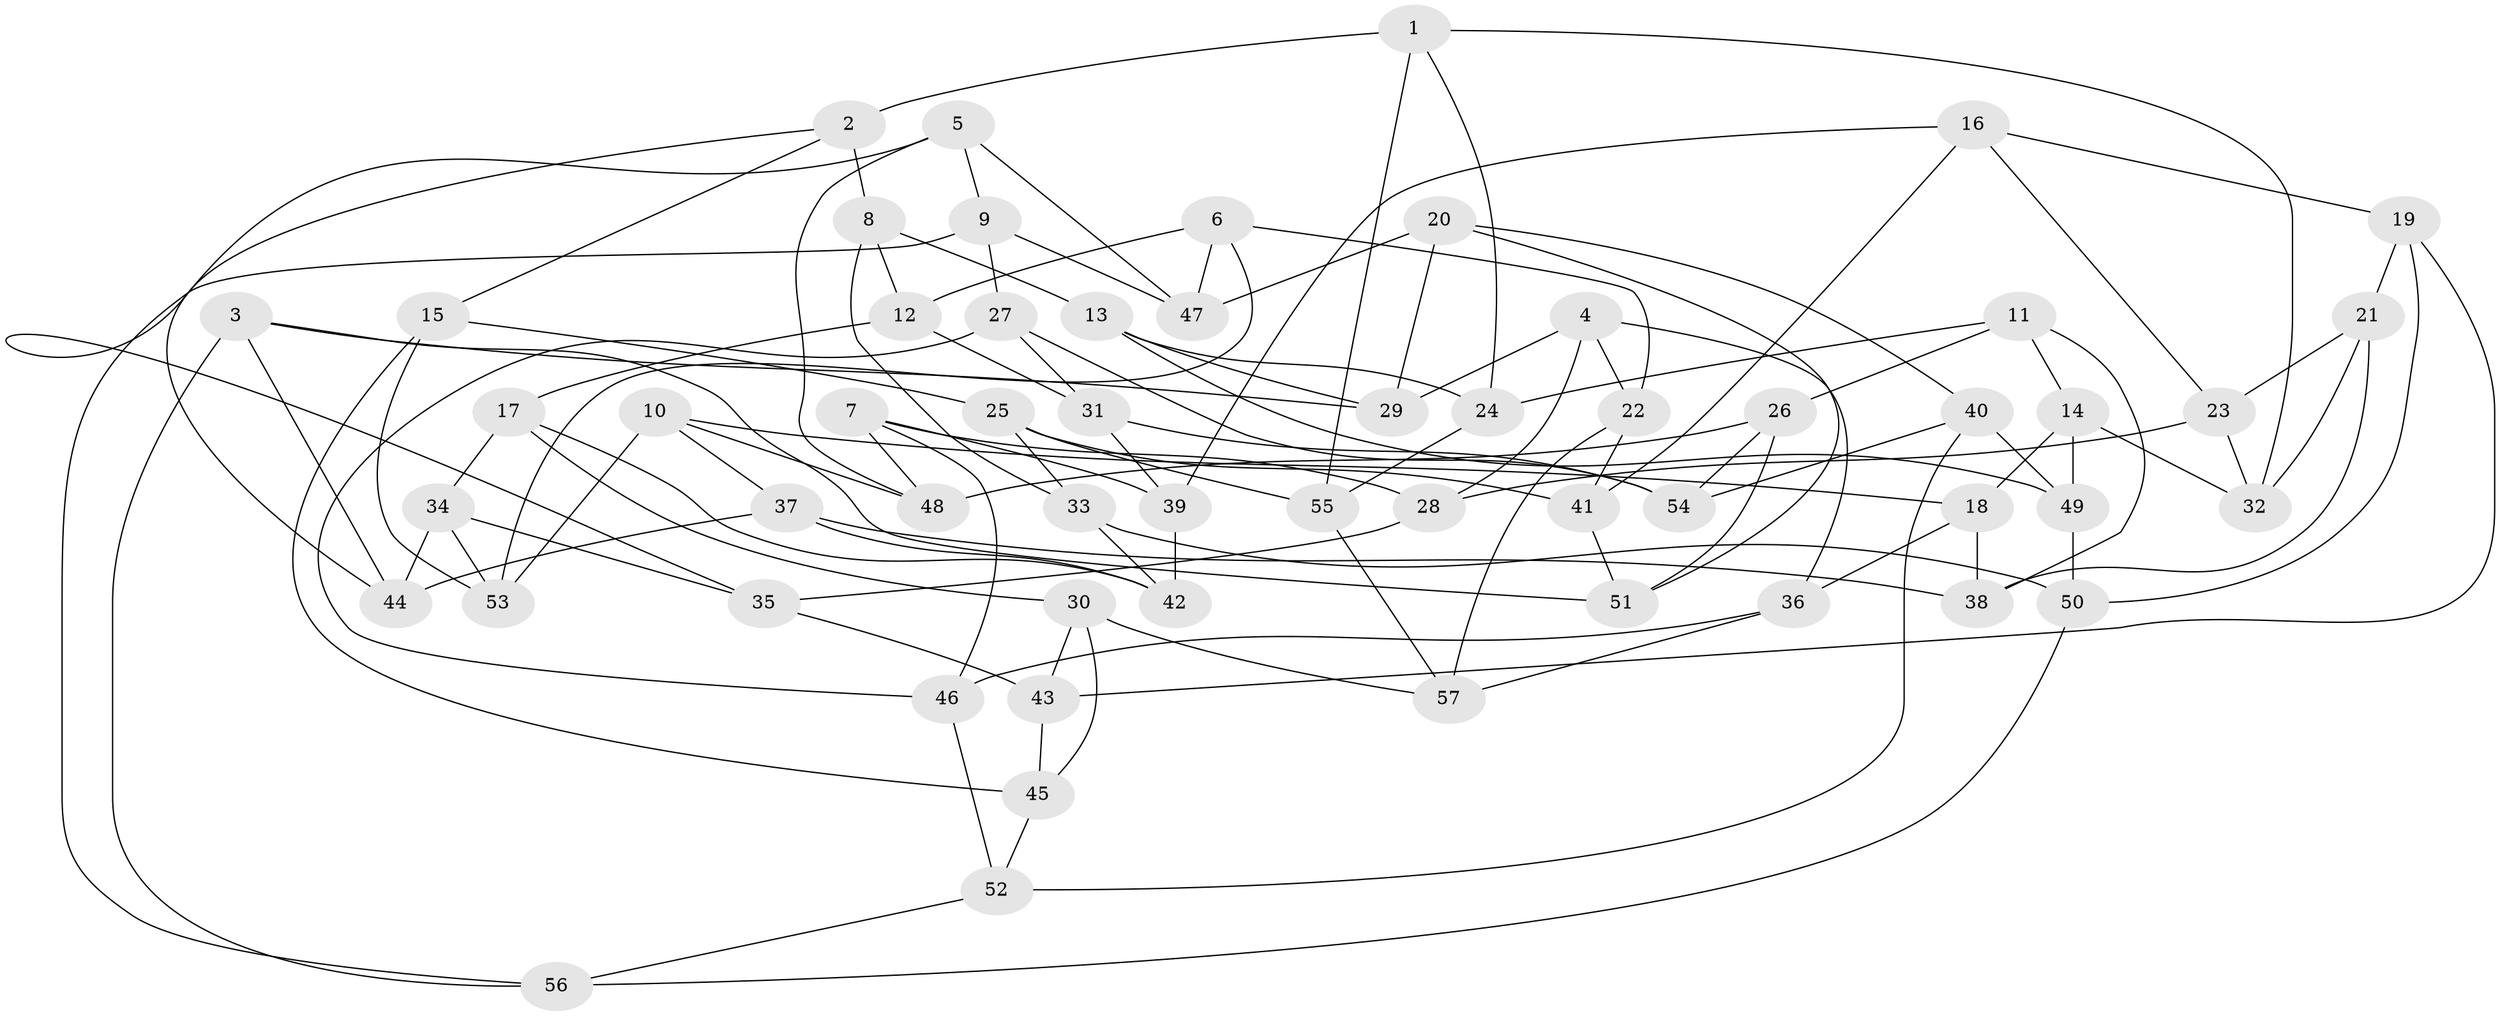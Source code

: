 // Generated by graph-tools (version 1.1) at 2025/26/03/09/25 03:26:53]
// undirected, 57 vertices, 114 edges
graph export_dot {
graph [start="1"]
  node [color=gray90,style=filled];
  1;
  2;
  3;
  4;
  5;
  6;
  7;
  8;
  9;
  10;
  11;
  12;
  13;
  14;
  15;
  16;
  17;
  18;
  19;
  20;
  21;
  22;
  23;
  24;
  25;
  26;
  27;
  28;
  29;
  30;
  31;
  32;
  33;
  34;
  35;
  36;
  37;
  38;
  39;
  40;
  41;
  42;
  43;
  44;
  45;
  46;
  47;
  48;
  49;
  50;
  51;
  52;
  53;
  54;
  55;
  56;
  57;
  1 -- 55;
  1 -- 24;
  1 -- 32;
  1 -- 2;
  2 -- 15;
  2 -- 8;
  2 -- 35;
  3 -- 29;
  3 -- 51;
  3 -- 44;
  3 -- 56;
  4 -- 29;
  4 -- 36;
  4 -- 28;
  4 -- 22;
  5 -- 48;
  5 -- 44;
  5 -- 47;
  5 -- 9;
  6 -- 47;
  6 -- 53;
  6 -- 12;
  6 -- 22;
  7 -- 39;
  7 -- 46;
  7 -- 48;
  7 -- 28;
  8 -- 13;
  8 -- 12;
  8 -- 33;
  9 -- 56;
  9 -- 27;
  9 -- 47;
  10 -- 18;
  10 -- 37;
  10 -- 48;
  10 -- 53;
  11 -- 14;
  11 -- 26;
  11 -- 24;
  11 -- 38;
  12 -- 31;
  12 -- 17;
  13 -- 49;
  13 -- 29;
  13 -- 24;
  14 -- 49;
  14 -- 32;
  14 -- 18;
  15 -- 25;
  15 -- 53;
  15 -- 45;
  16 -- 39;
  16 -- 41;
  16 -- 19;
  16 -- 23;
  17 -- 34;
  17 -- 30;
  17 -- 42;
  18 -- 38;
  18 -- 36;
  19 -- 50;
  19 -- 21;
  19 -- 43;
  20 -- 47;
  20 -- 40;
  20 -- 29;
  20 -- 51;
  21 -- 32;
  21 -- 23;
  21 -- 38;
  22 -- 41;
  22 -- 57;
  23 -- 28;
  23 -- 32;
  24 -- 55;
  25 -- 55;
  25 -- 41;
  25 -- 33;
  26 -- 48;
  26 -- 54;
  26 -- 51;
  27 -- 31;
  27 -- 46;
  27 -- 54;
  28 -- 35;
  30 -- 43;
  30 -- 45;
  30 -- 57;
  31 -- 39;
  31 -- 54;
  33 -- 50;
  33 -- 42;
  34 -- 53;
  34 -- 44;
  34 -- 35;
  35 -- 43;
  36 -- 46;
  36 -- 57;
  37 -- 38;
  37 -- 42;
  37 -- 44;
  39 -- 42;
  40 -- 52;
  40 -- 49;
  40 -- 54;
  41 -- 51;
  43 -- 45;
  45 -- 52;
  46 -- 52;
  49 -- 50;
  50 -- 56;
  52 -- 56;
  55 -- 57;
}

